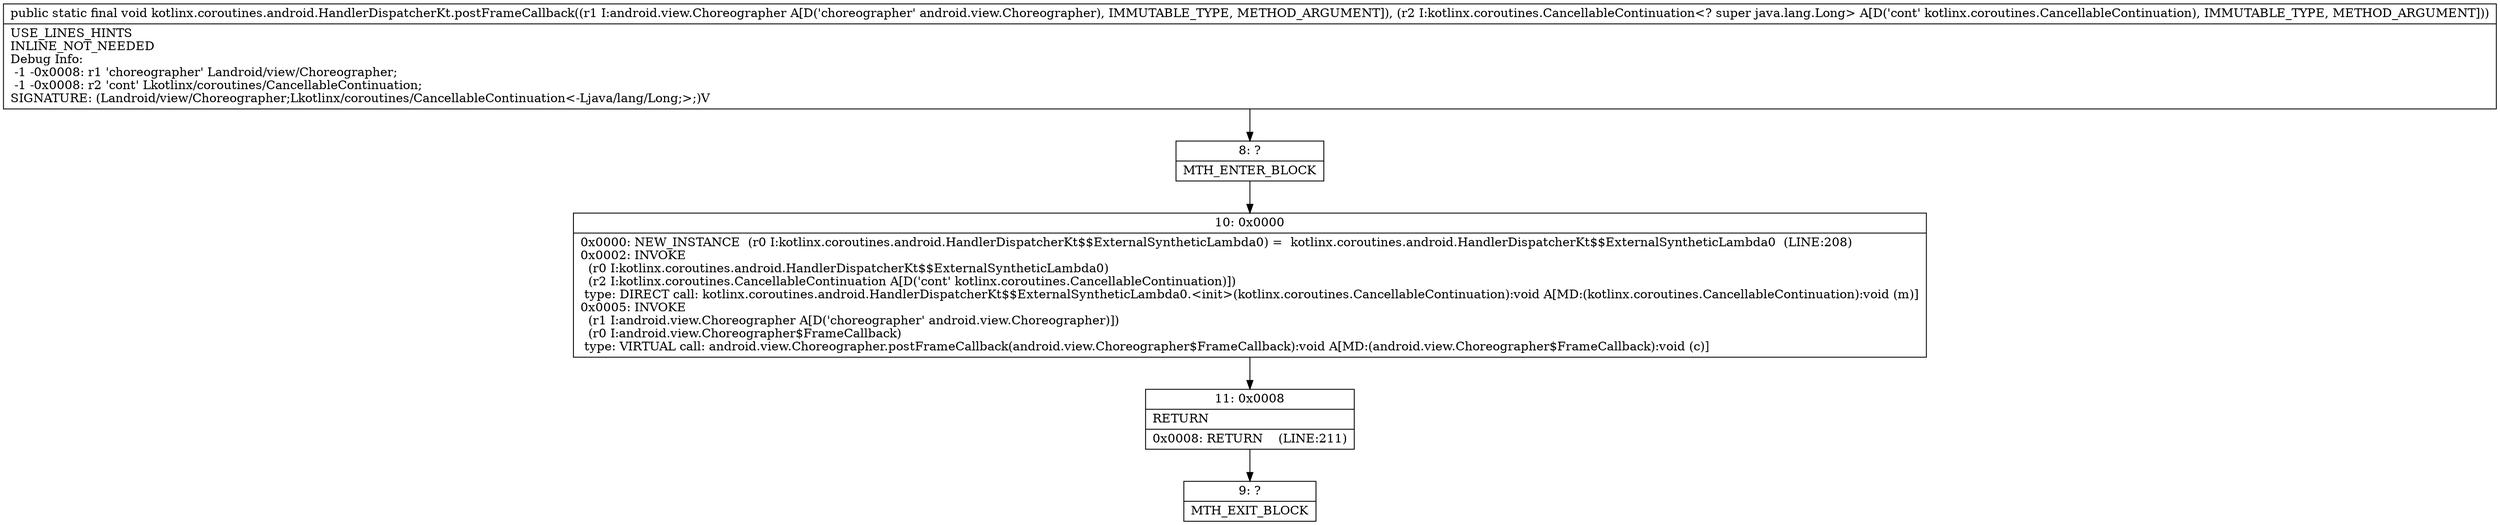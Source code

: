 digraph "CFG forkotlinx.coroutines.android.HandlerDispatcherKt.postFrameCallback(Landroid\/view\/Choreographer;Lkotlinx\/coroutines\/CancellableContinuation;)V" {
Node_8 [shape=record,label="{8\:\ ?|MTH_ENTER_BLOCK\l}"];
Node_10 [shape=record,label="{10\:\ 0x0000|0x0000: NEW_INSTANCE  (r0 I:kotlinx.coroutines.android.HandlerDispatcherKt$$ExternalSyntheticLambda0) =  kotlinx.coroutines.android.HandlerDispatcherKt$$ExternalSyntheticLambda0  (LINE:208)\l0x0002: INVOKE  \l  (r0 I:kotlinx.coroutines.android.HandlerDispatcherKt$$ExternalSyntheticLambda0)\l  (r2 I:kotlinx.coroutines.CancellableContinuation A[D('cont' kotlinx.coroutines.CancellableContinuation)])\l type: DIRECT call: kotlinx.coroutines.android.HandlerDispatcherKt$$ExternalSyntheticLambda0.\<init\>(kotlinx.coroutines.CancellableContinuation):void A[MD:(kotlinx.coroutines.CancellableContinuation):void (m)]\l0x0005: INVOKE  \l  (r1 I:android.view.Choreographer A[D('choreographer' android.view.Choreographer)])\l  (r0 I:android.view.Choreographer$FrameCallback)\l type: VIRTUAL call: android.view.Choreographer.postFrameCallback(android.view.Choreographer$FrameCallback):void A[MD:(android.view.Choreographer$FrameCallback):void (c)]\l}"];
Node_11 [shape=record,label="{11\:\ 0x0008|RETURN\l|0x0008: RETURN    (LINE:211)\l}"];
Node_9 [shape=record,label="{9\:\ ?|MTH_EXIT_BLOCK\l}"];
MethodNode[shape=record,label="{public static final void kotlinx.coroutines.android.HandlerDispatcherKt.postFrameCallback((r1 I:android.view.Choreographer A[D('choreographer' android.view.Choreographer), IMMUTABLE_TYPE, METHOD_ARGUMENT]), (r2 I:kotlinx.coroutines.CancellableContinuation\<? super java.lang.Long\> A[D('cont' kotlinx.coroutines.CancellableContinuation), IMMUTABLE_TYPE, METHOD_ARGUMENT]))  | USE_LINES_HINTS\lINLINE_NOT_NEEDED\lDebug Info:\l  \-1 \-0x0008: r1 'choreographer' Landroid\/view\/Choreographer;\l  \-1 \-0x0008: r2 'cont' Lkotlinx\/coroutines\/CancellableContinuation;\lSIGNATURE: (Landroid\/view\/Choreographer;Lkotlinx\/coroutines\/CancellableContinuation\<\-Ljava\/lang\/Long;\>;)V\l}"];
MethodNode -> Node_8;Node_8 -> Node_10;
Node_10 -> Node_11;
Node_11 -> Node_9;
}

